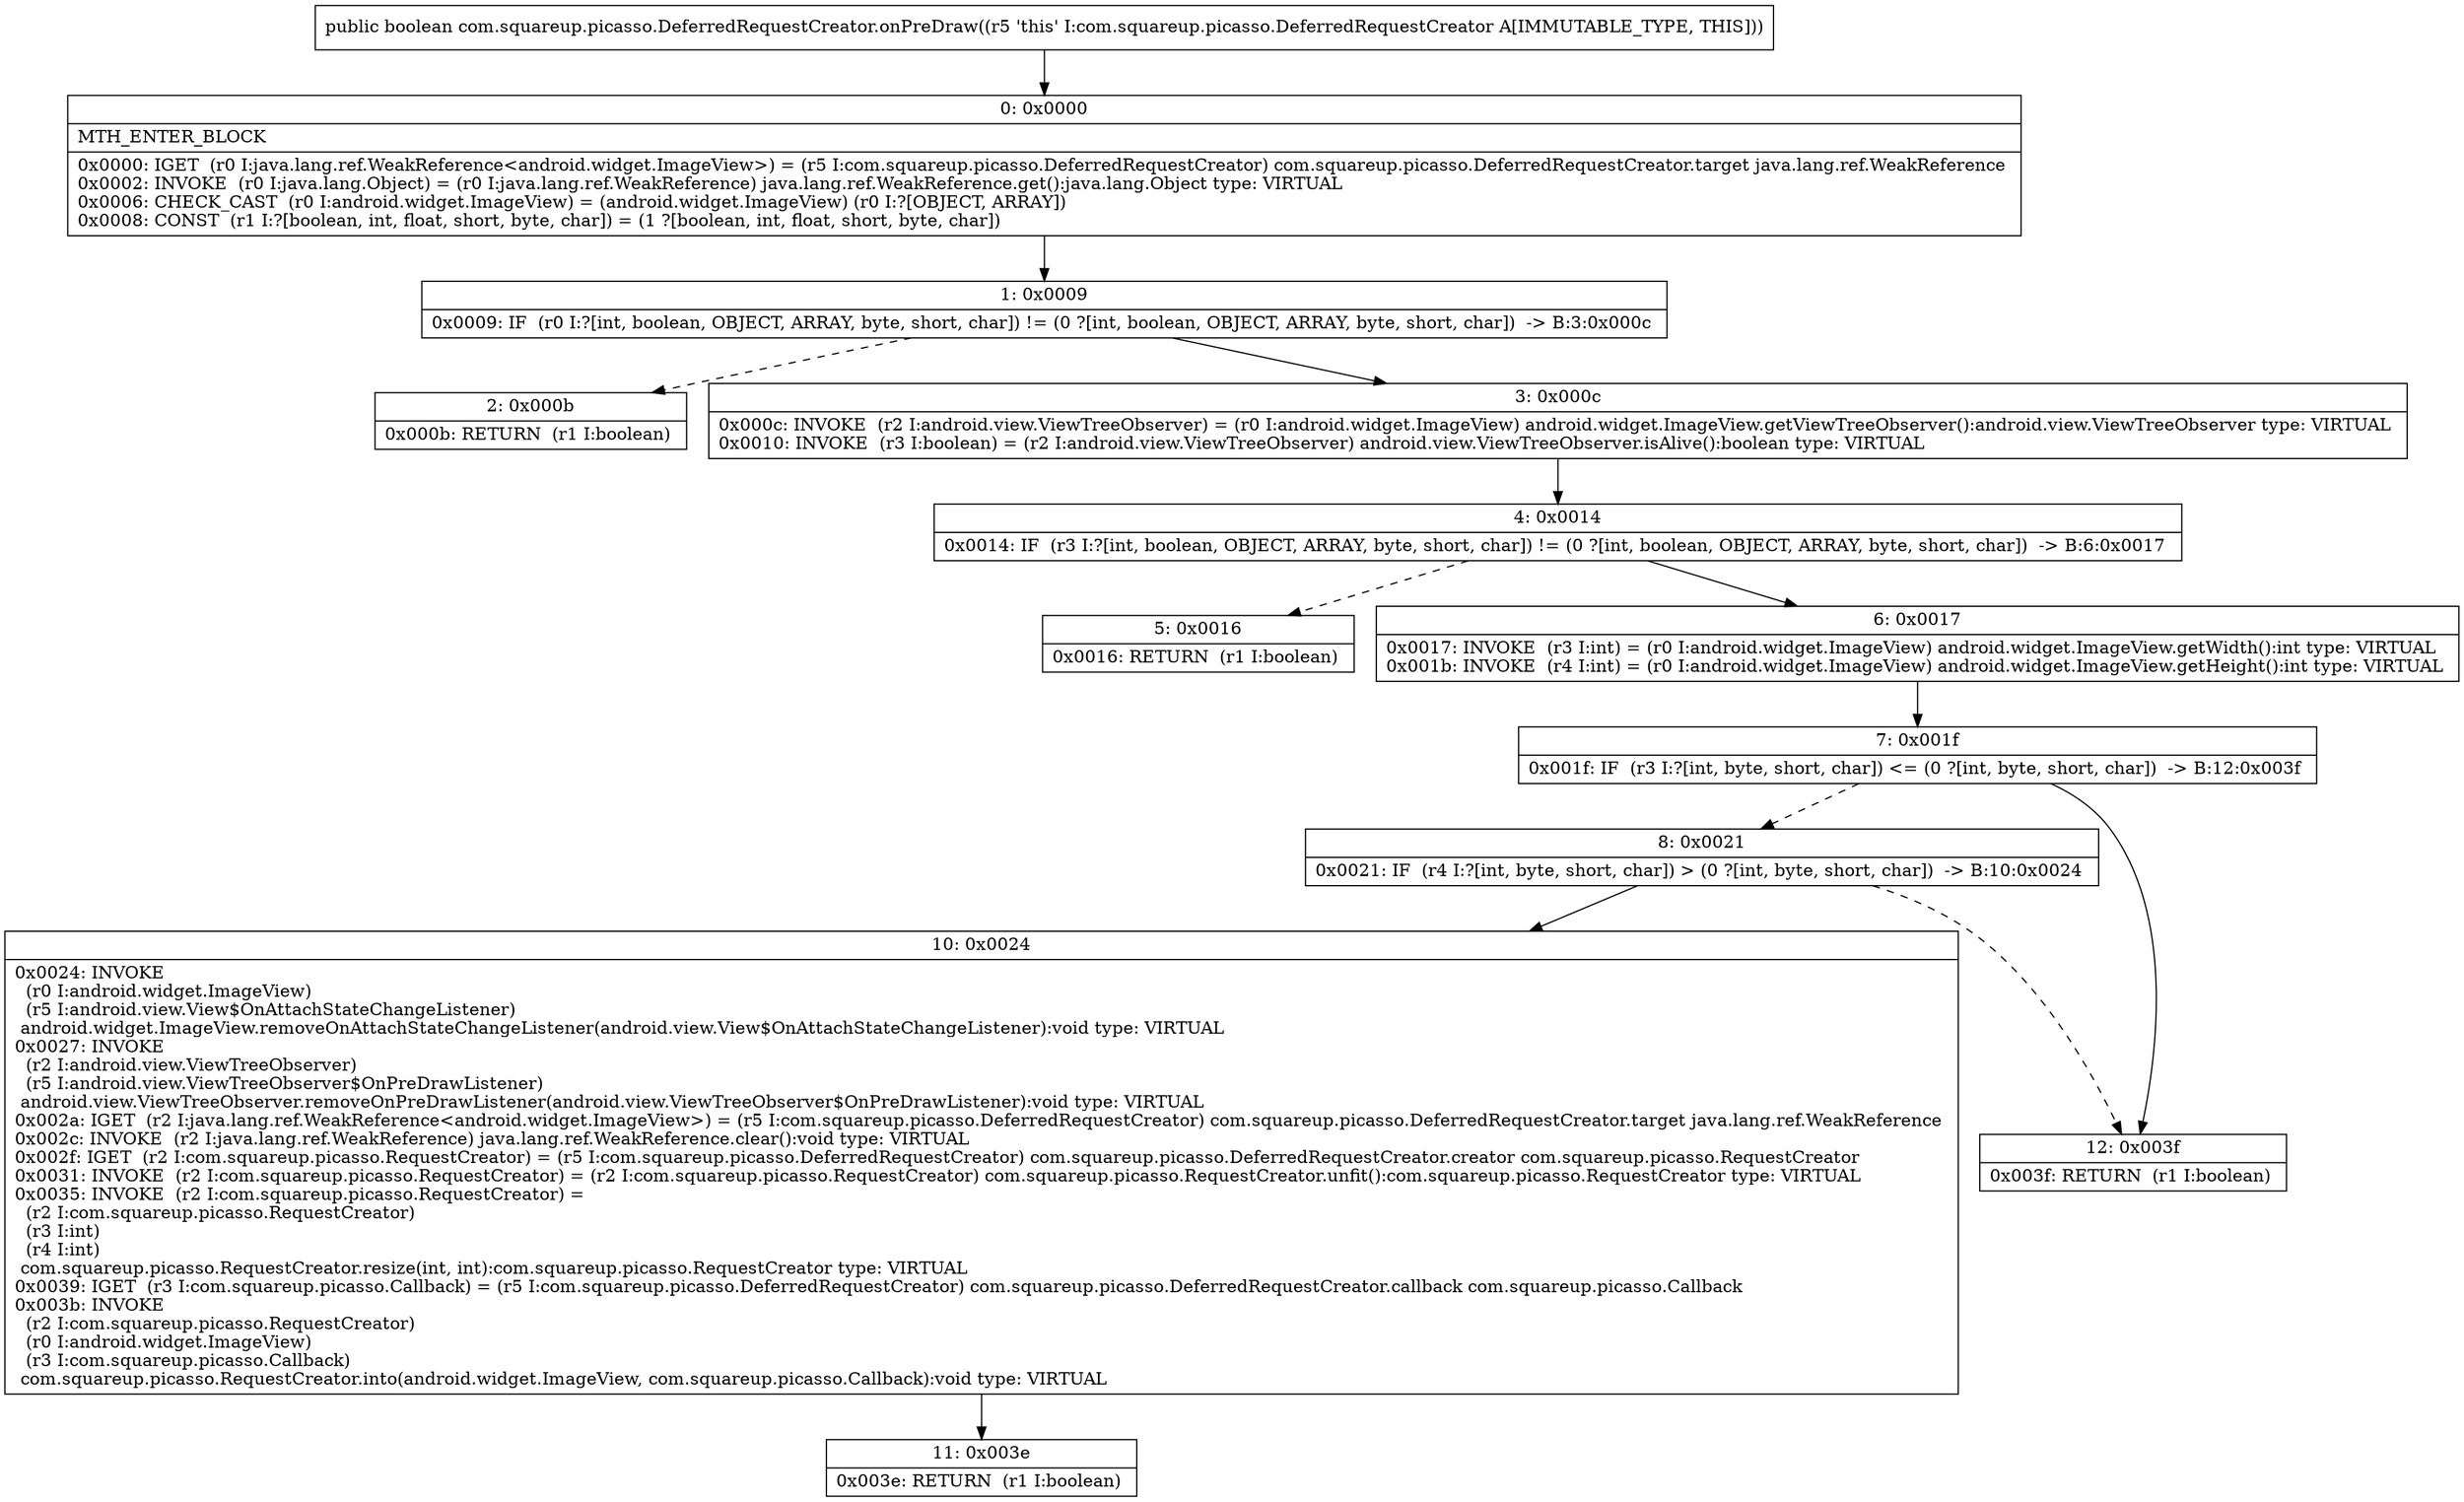 digraph "CFG forcom.squareup.picasso.DeferredRequestCreator.onPreDraw()Z" {
Node_0 [shape=record,label="{0\:\ 0x0000|MTH_ENTER_BLOCK\l|0x0000: IGET  (r0 I:java.lang.ref.WeakReference\<android.widget.ImageView\>) = (r5 I:com.squareup.picasso.DeferredRequestCreator) com.squareup.picasso.DeferredRequestCreator.target java.lang.ref.WeakReference \l0x0002: INVOKE  (r0 I:java.lang.Object) = (r0 I:java.lang.ref.WeakReference) java.lang.ref.WeakReference.get():java.lang.Object type: VIRTUAL \l0x0006: CHECK_CAST  (r0 I:android.widget.ImageView) = (android.widget.ImageView) (r0 I:?[OBJECT, ARRAY]) \l0x0008: CONST  (r1 I:?[boolean, int, float, short, byte, char]) = (1 ?[boolean, int, float, short, byte, char]) \l}"];
Node_1 [shape=record,label="{1\:\ 0x0009|0x0009: IF  (r0 I:?[int, boolean, OBJECT, ARRAY, byte, short, char]) != (0 ?[int, boolean, OBJECT, ARRAY, byte, short, char])  \-\> B:3:0x000c \l}"];
Node_2 [shape=record,label="{2\:\ 0x000b|0x000b: RETURN  (r1 I:boolean) \l}"];
Node_3 [shape=record,label="{3\:\ 0x000c|0x000c: INVOKE  (r2 I:android.view.ViewTreeObserver) = (r0 I:android.widget.ImageView) android.widget.ImageView.getViewTreeObserver():android.view.ViewTreeObserver type: VIRTUAL \l0x0010: INVOKE  (r3 I:boolean) = (r2 I:android.view.ViewTreeObserver) android.view.ViewTreeObserver.isAlive():boolean type: VIRTUAL \l}"];
Node_4 [shape=record,label="{4\:\ 0x0014|0x0014: IF  (r3 I:?[int, boolean, OBJECT, ARRAY, byte, short, char]) != (0 ?[int, boolean, OBJECT, ARRAY, byte, short, char])  \-\> B:6:0x0017 \l}"];
Node_5 [shape=record,label="{5\:\ 0x0016|0x0016: RETURN  (r1 I:boolean) \l}"];
Node_6 [shape=record,label="{6\:\ 0x0017|0x0017: INVOKE  (r3 I:int) = (r0 I:android.widget.ImageView) android.widget.ImageView.getWidth():int type: VIRTUAL \l0x001b: INVOKE  (r4 I:int) = (r0 I:android.widget.ImageView) android.widget.ImageView.getHeight():int type: VIRTUAL \l}"];
Node_7 [shape=record,label="{7\:\ 0x001f|0x001f: IF  (r3 I:?[int, byte, short, char]) \<= (0 ?[int, byte, short, char])  \-\> B:12:0x003f \l}"];
Node_8 [shape=record,label="{8\:\ 0x0021|0x0021: IF  (r4 I:?[int, byte, short, char]) \> (0 ?[int, byte, short, char])  \-\> B:10:0x0024 \l}"];
Node_10 [shape=record,label="{10\:\ 0x0024|0x0024: INVOKE  \l  (r0 I:android.widget.ImageView)\l  (r5 I:android.view.View$OnAttachStateChangeListener)\l android.widget.ImageView.removeOnAttachStateChangeListener(android.view.View$OnAttachStateChangeListener):void type: VIRTUAL \l0x0027: INVOKE  \l  (r2 I:android.view.ViewTreeObserver)\l  (r5 I:android.view.ViewTreeObserver$OnPreDrawListener)\l android.view.ViewTreeObserver.removeOnPreDrawListener(android.view.ViewTreeObserver$OnPreDrawListener):void type: VIRTUAL \l0x002a: IGET  (r2 I:java.lang.ref.WeakReference\<android.widget.ImageView\>) = (r5 I:com.squareup.picasso.DeferredRequestCreator) com.squareup.picasso.DeferredRequestCreator.target java.lang.ref.WeakReference \l0x002c: INVOKE  (r2 I:java.lang.ref.WeakReference) java.lang.ref.WeakReference.clear():void type: VIRTUAL \l0x002f: IGET  (r2 I:com.squareup.picasso.RequestCreator) = (r5 I:com.squareup.picasso.DeferredRequestCreator) com.squareup.picasso.DeferredRequestCreator.creator com.squareup.picasso.RequestCreator \l0x0031: INVOKE  (r2 I:com.squareup.picasso.RequestCreator) = (r2 I:com.squareup.picasso.RequestCreator) com.squareup.picasso.RequestCreator.unfit():com.squareup.picasso.RequestCreator type: VIRTUAL \l0x0035: INVOKE  (r2 I:com.squareup.picasso.RequestCreator) = \l  (r2 I:com.squareup.picasso.RequestCreator)\l  (r3 I:int)\l  (r4 I:int)\l com.squareup.picasso.RequestCreator.resize(int, int):com.squareup.picasso.RequestCreator type: VIRTUAL \l0x0039: IGET  (r3 I:com.squareup.picasso.Callback) = (r5 I:com.squareup.picasso.DeferredRequestCreator) com.squareup.picasso.DeferredRequestCreator.callback com.squareup.picasso.Callback \l0x003b: INVOKE  \l  (r2 I:com.squareup.picasso.RequestCreator)\l  (r0 I:android.widget.ImageView)\l  (r3 I:com.squareup.picasso.Callback)\l com.squareup.picasso.RequestCreator.into(android.widget.ImageView, com.squareup.picasso.Callback):void type: VIRTUAL \l}"];
Node_11 [shape=record,label="{11\:\ 0x003e|0x003e: RETURN  (r1 I:boolean) \l}"];
Node_12 [shape=record,label="{12\:\ 0x003f|0x003f: RETURN  (r1 I:boolean) \l}"];
MethodNode[shape=record,label="{public boolean com.squareup.picasso.DeferredRequestCreator.onPreDraw((r5 'this' I:com.squareup.picasso.DeferredRequestCreator A[IMMUTABLE_TYPE, THIS])) }"];
MethodNode -> Node_0;
Node_0 -> Node_1;
Node_1 -> Node_2[style=dashed];
Node_1 -> Node_3;
Node_3 -> Node_4;
Node_4 -> Node_5[style=dashed];
Node_4 -> Node_6;
Node_6 -> Node_7;
Node_7 -> Node_8[style=dashed];
Node_7 -> Node_12;
Node_8 -> Node_10;
Node_8 -> Node_12[style=dashed];
Node_10 -> Node_11;
}


